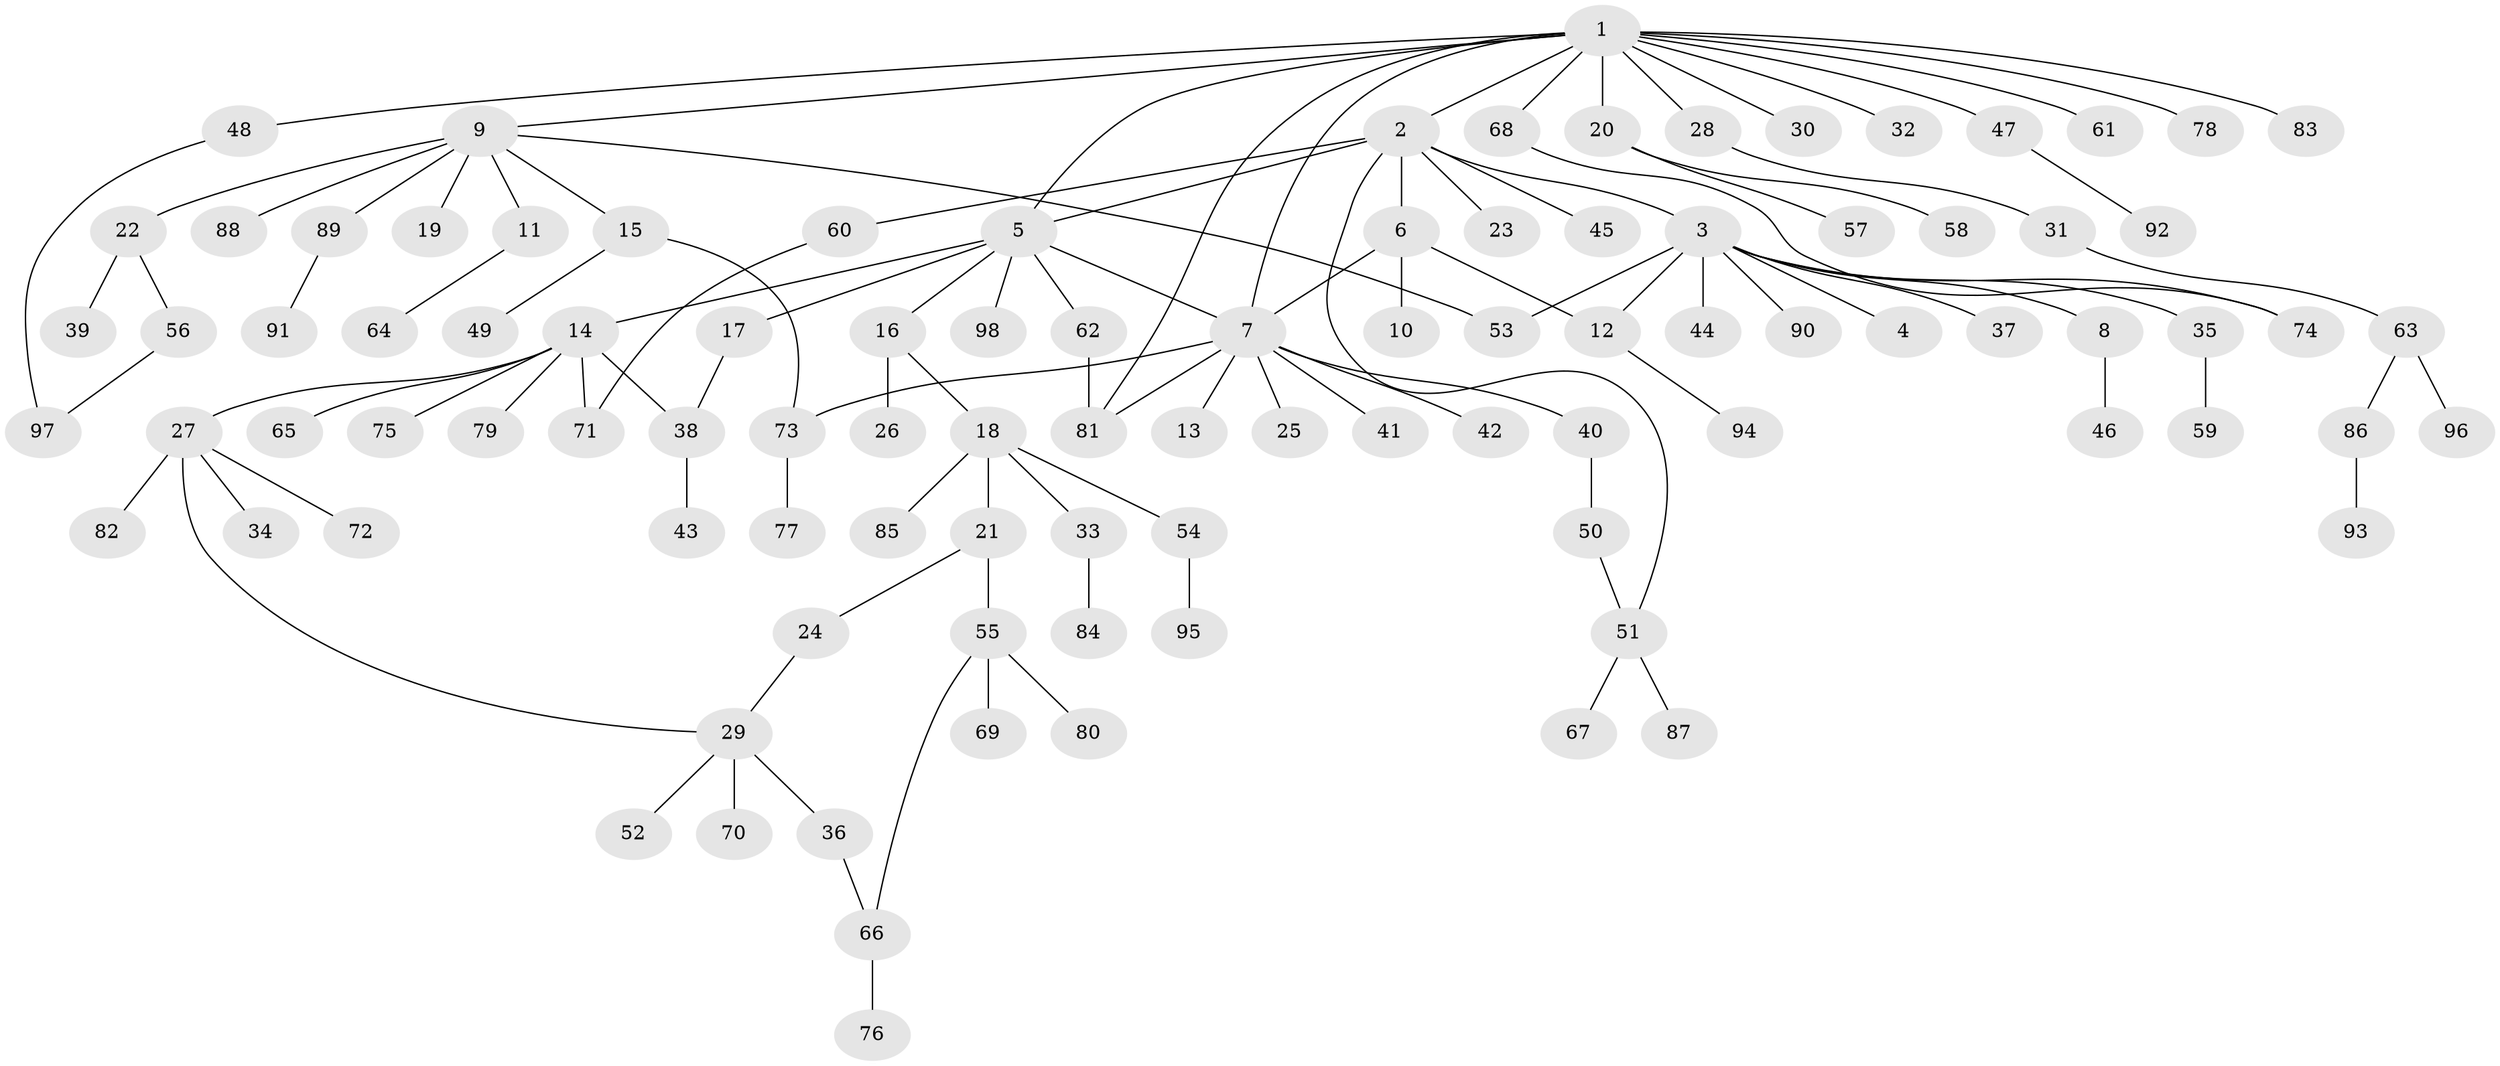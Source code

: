 // coarse degree distribution, {21: 0.014492753623188406, 8: 0.028985507246376812, 9: 0.014492753623188406, 1: 0.5652173913043478, 7: 0.014492753623188406, 3: 0.11594202898550725, 6: 0.014492753623188406, 2: 0.18840579710144928, 5: 0.028985507246376812, 4: 0.014492753623188406}
// Generated by graph-tools (version 1.1) at 2025/23/03/03/25 07:23:51]
// undirected, 98 vertices, 112 edges
graph export_dot {
graph [start="1"]
  node [color=gray90,style=filled];
  1;
  2;
  3;
  4;
  5;
  6;
  7;
  8;
  9;
  10;
  11;
  12;
  13;
  14;
  15;
  16;
  17;
  18;
  19;
  20;
  21;
  22;
  23;
  24;
  25;
  26;
  27;
  28;
  29;
  30;
  31;
  32;
  33;
  34;
  35;
  36;
  37;
  38;
  39;
  40;
  41;
  42;
  43;
  44;
  45;
  46;
  47;
  48;
  49;
  50;
  51;
  52;
  53;
  54;
  55;
  56;
  57;
  58;
  59;
  60;
  61;
  62;
  63;
  64;
  65;
  66;
  67;
  68;
  69;
  70;
  71;
  72;
  73;
  74;
  75;
  76;
  77;
  78;
  79;
  80;
  81;
  82;
  83;
  84;
  85;
  86;
  87;
  88;
  89;
  90;
  91;
  92;
  93;
  94;
  95;
  96;
  97;
  98;
  1 -- 2;
  1 -- 5;
  1 -- 7;
  1 -- 9;
  1 -- 20;
  1 -- 28;
  1 -- 30;
  1 -- 32;
  1 -- 47;
  1 -- 48;
  1 -- 61;
  1 -- 68;
  1 -- 78;
  1 -- 81;
  1 -- 83;
  2 -- 3;
  2 -- 5;
  2 -- 6;
  2 -- 23;
  2 -- 45;
  2 -- 51;
  2 -- 60;
  3 -- 4;
  3 -- 8;
  3 -- 12;
  3 -- 35;
  3 -- 37;
  3 -- 44;
  3 -- 53;
  3 -- 74;
  3 -- 90;
  5 -- 7;
  5 -- 14;
  5 -- 16;
  5 -- 17;
  5 -- 62;
  5 -- 98;
  6 -- 7;
  6 -- 10;
  6 -- 12;
  7 -- 13;
  7 -- 25;
  7 -- 40;
  7 -- 41;
  7 -- 42;
  7 -- 73;
  7 -- 81;
  8 -- 46;
  9 -- 11;
  9 -- 15;
  9 -- 19;
  9 -- 22;
  9 -- 53;
  9 -- 88;
  9 -- 89;
  11 -- 64;
  12 -- 94;
  14 -- 27;
  14 -- 38;
  14 -- 65;
  14 -- 71;
  14 -- 75;
  14 -- 79;
  15 -- 49;
  15 -- 73;
  16 -- 18;
  16 -- 26;
  17 -- 38;
  18 -- 21;
  18 -- 33;
  18 -- 54;
  18 -- 85;
  20 -- 57;
  20 -- 58;
  21 -- 24;
  21 -- 55;
  22 -- 39;
  22 -- 56;
  24 -- 29;
  27 -- 29;
  27 -- 34;
  27 -- 72;
  27 -- 82;
  28 -- 31;
  29 -- 36;
  29 -- 52;
  29 -- 70;
  31 -- 63;
  33 -- 84;
  35 -- 59;
  36 -- 66;
  38 -- 43;
  40 -- 50;
  47 -- 92;
  48 -- 97;
  50 -- 51;
  51 -- 67;
  51 -- 87;
  54 -- 95;
  55 -- 66;
  55 -- 69;
  55 -- 80;
  56 -- 97;
  60 -- 71;
  62 -- 81;
  63 -- 86;
  63 -- 96;
  66 -- 76;
  68 -- 74;
  73 -- 77;
  86 -- 93;
  89 -- 91;
}
